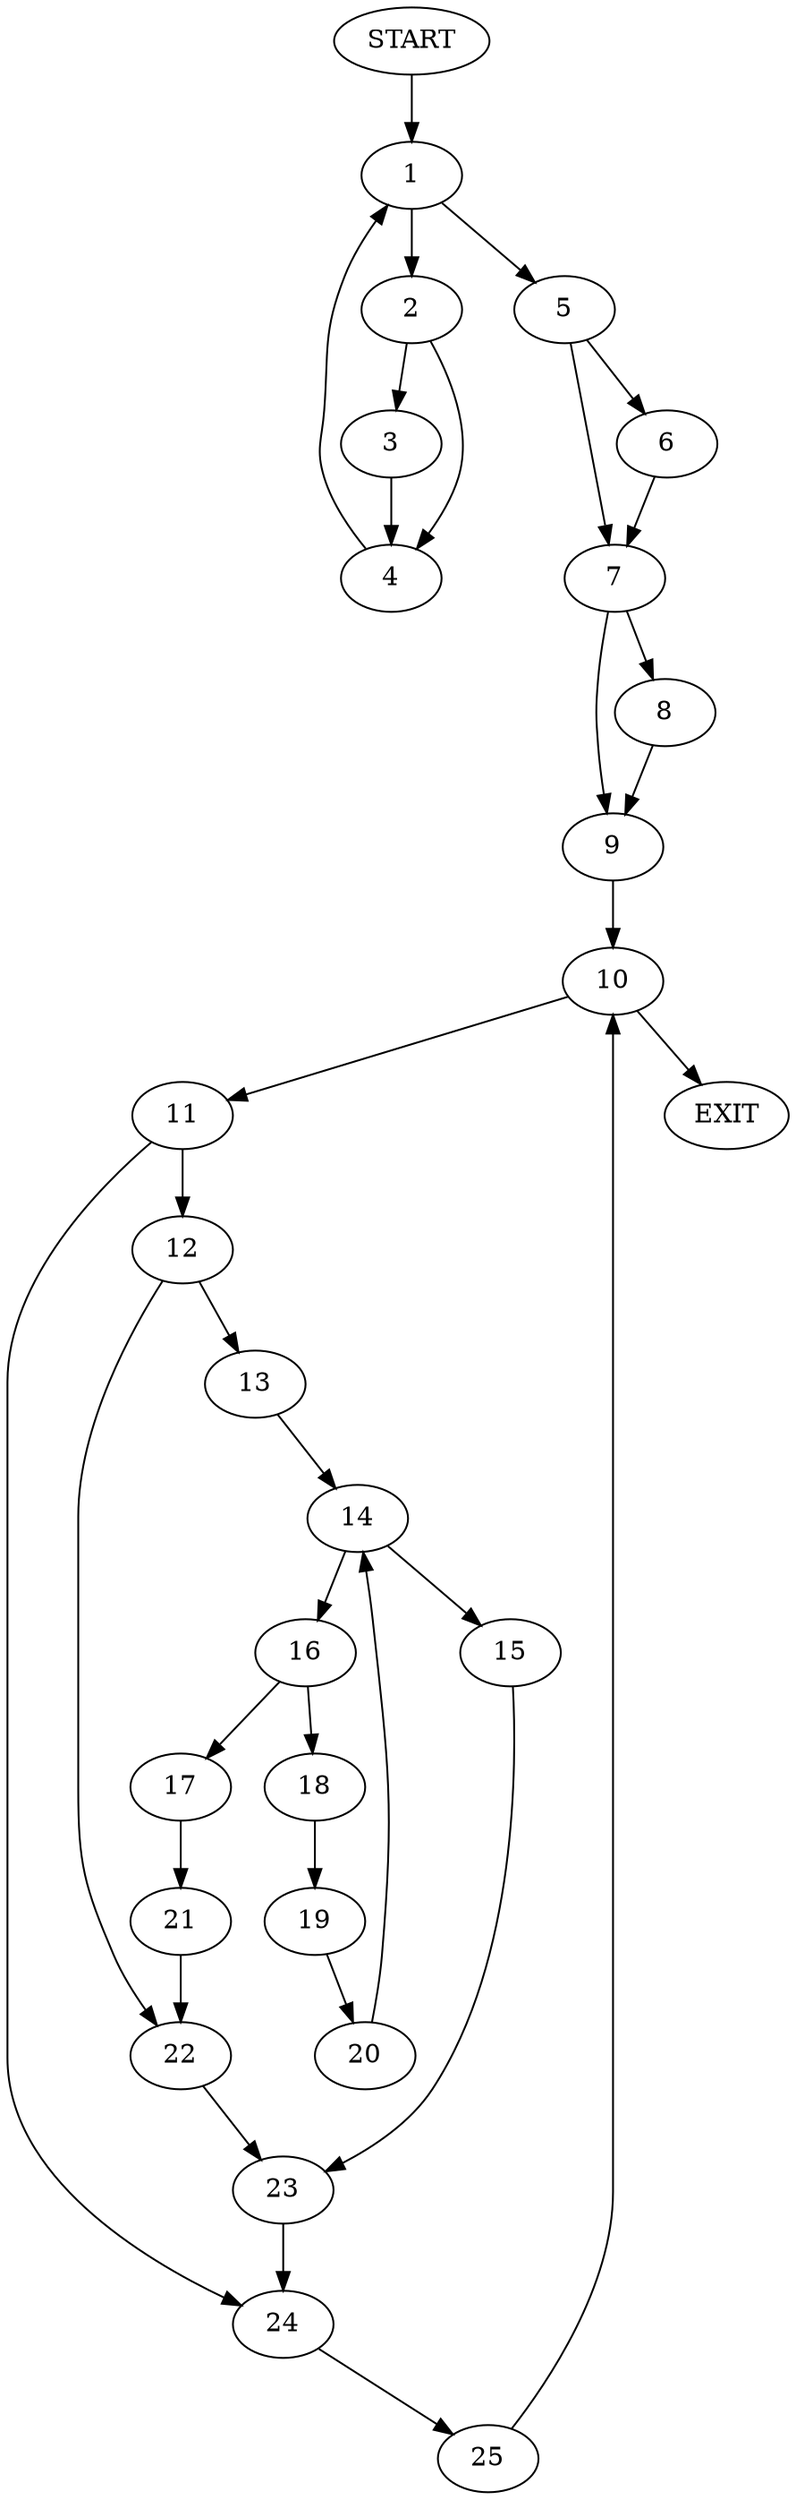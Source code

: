 digraph { 
0 [label="START"];
1;
2;
3;
4;
5;
6;
7;
8;
9;
10;
11;
12;
13;
14;
15;
16;
17;
18;
19;
20;
21;
22;
23;
24;
25;
26[label="EXIT"];
0 -> 1;
1 -> 2;
1 -> 5;
2 -> 3;
2 -> 4;
3 -> 4;
4 -> 1;
5 -> 6;
5 -> 7;
6 -> 7;
7 -> 9;
7 -> 8;
8 -> 9;
9 -> 10;
10 -> 11;
10 -> 26;
11 -> 12;
11 -> 24;
12 -> 13;
12 -> 22;
13 -> 14;
14 -> 15;
14 -> 16;
15 -> 23;
16 -> 18;
16 -> 17;
17 -> 21;
18 -> 19;
19 -> 20;
20 -> 14;
21 -> 22;
22 -> 23;
23 -> 24;
24 -> 25;
25 -> 10;
}